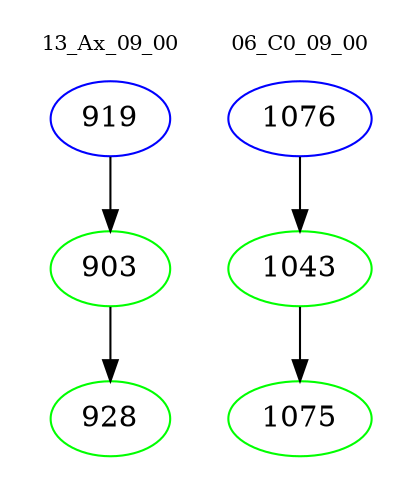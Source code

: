 digraph{
subgraph cluster_0 {
color = white
label = "13_Ax_09_00";
fontsize=10;
T0_919 [label="919", color="blue"]
T0_919 -> T0_903 [color="black"]
T0_903 [label="903", color="green"]
T0_903 -> T0_928 [color="black"]
T0_928 [label="928", color="green"]
}
subgraph cluster_1 {
color = white
label = "06_C0_09_00";
fontsize=10;
T1_1076 [label="1076", color="blue"]
T1_1076 -> T1_1043 [color="black"]
T1_1043 [label="1043", color="green"]
T1_1043 -> T1_1075 [color="black"]
T1_1075 [label="1075", color="green"]
}
}
